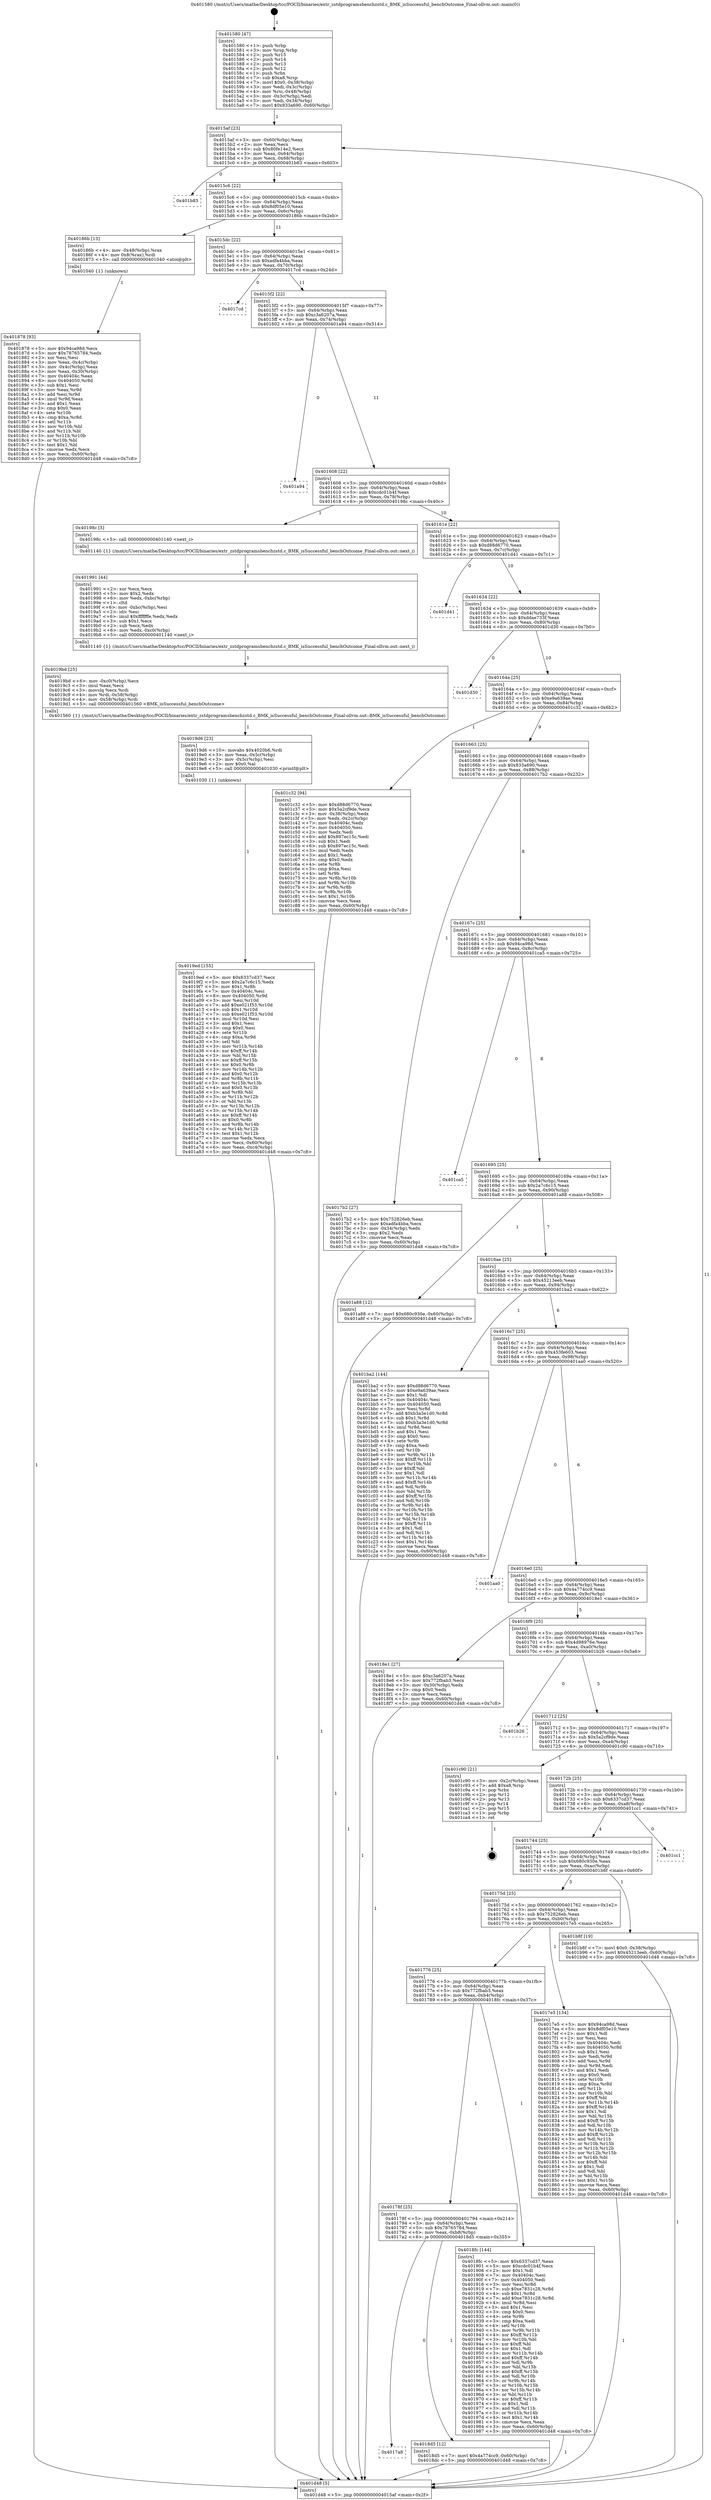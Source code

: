 digraph "0x401580" {
  label = "0x401580 (/mnt/c/Users/mathe/Desktop/tcc/POCII/binaries/extr_zstdprogramsbenchzstd.c_BMK_isSuccessful_benchOutcome_Final-ollvm.out::main(0))"
  labelloc = "t"
  node[shape=record]

  Entry [label="",width=0.3,height=0.3,shape=circle,fillcolor=black,style=filled]
  "0x4015af" [label="{
     0x4015af [23]\l
     | [instrs]\l
     &nbsp;&nbsp;0x4015af \<+3\>: mov -0x60(%rbp),%eax\l
     &nbsp;&nbsp;0x4015b2 \<+2\>: mov %eax,%ecx\l
     &nbsp;&nbsp;0x4015b4 \<+6\>: sub $0x80fe14e2,%ecx\l
     &nbsp;&nbsp;0x4015ba \<+3\>: mov %eax,-0x64(%rbp)\l
     &nbsp;&nbsp;0x4015bd \<+3\>: mov %ecx,-0x68(%rbp)\l
     &nbsp;&nbsp;0x4015c0 \<+6\>: je 0000000000401b83 \<main+0x603\>\l
  }"]
  "0x401b83" [label="{
     0x401b83\l
  }", style=dashed]
  "0x4015c6" [label="{
     0x4015c6 [22]\l
     | [instrs]\l
     &nbsp;&nbsp;0x4015c6 \<+5\>: jmp 00000000004015cb \<main+0x4b\>\l
     &nbsp;&nbsp;0x4015cb \<+3\>: mov -0x64(%rbp),%eax\l
     &nbsp;&nbsp;0x4015ce \<+5\>: sub $0x8df05e10,%eax\l
     &nbsp;&nbsp;0x4015d3 \<+3\>: mov %eax,-0x6c(%rbp)\l
     &nbsp;&nbsp;0x4015d6 \<+6\>: je 000000000040186b \<main+0x2eb\>\l
  }"]
  Exit [label="",width=0.3,height=0.3,shape=circle,fillcolor=black,style=filled,peripheries=2]
  "0x40186b" [label="{
     0x40186b [13]\l
     | [instrs]\l
     &nbsp;&nbsp;0x40186b \<+4\>: mov -0x48(%rbp),%rax\l
     &nbsp;&nbsp;0x40186f \<+4\>: mov 0x8(%rax),%rdi\l
     &nbsp;&nbsp;0x401873 \<+5\>: call 0000000000401040 \<atoi@plt\>\l
     | [calls]\l
     &nbsp;&nbsp;0x401040 \{1\} (unknown)\l
  }"]
  "0x4015dc" [label="{
     0x4015dc [22]\l
     | [instrs]\l
     &nbsp;&nbsp;0x4015dc \<+5\>: jmp 00000000004015e1 \<main+0x61\>\l
     &nbsp;&nbsp;0x4015e1 \<+3\>: mov -0x64(%rbp),%eax\l
     &nbsp;&nbsp;0x4015e4 \<+5\>: sub $0xadfa4bba,%eax\l
     &nbsp;&nbsp;0x4015e9 \<+3\>: mov %eax,-0x70(%rbp)\l
     &nbsp;&nbsp;0x4015ec \<+6\>: je 00000000004017cd \<main+0x24d\>\l
  }"]
  "0x4019ed" [label="{
     0x4019ed [155]\l
     | [instrs]\l
     &nbsp;&nbsp;0x4019ed \<+5\>: mov $0x6337cd37,%ecx\l
     &nbsp;&nbsp;0x4019f2 \<+5\>: mov $0x2a7c6c15,%edx\l
     &nbsp;&nbsp;0x4019f7 \<+3\>: mov $0x1,%r8b\l
     &nbsp;&nbsp;0x4019fa \<+7\>: mov 0x40404c,%esi\l
     &nbsp;&nbsp;0x401a01 \<+8\>: mov 0x404050,%r9d\l
     &nbsp;&nbsp;0x401a09 \<+3\>: mov %esi,%r10d\l
     &nbsp;&nbsp;0x401a0c \<+7\>: add $0xe021f53,%r10d\l
     &nbsp;&nbsp;0x401a13 \<+4\>: sub $0x1,%r10d\l
     &nbsp;&nbsp;0x401a17 \<+7\>: sub $0xe021f53,%r10d\l
     &nbsp;&nbsp;0x401a1e \<+4\>: imul %r10d,%esi\l
     &nbsp;&nbsp;0x401a22 \<+3\>: and $0x1,%esi\l
     &nbsp;&nbsp;0x401a25 \<+3\>: cmp $0x0,%esi\l
     &nbsp;&nbsp;0x401a28 \<+4\>: sete %r11b\l
     &nbsp;&nbsp;0x401a2c \<+4\>: cmp $0xa,%r9d\l
     &nbsp;&nbsp;0x401a30 \<+3\>: setl %bl\l
     &nbsp;&nbsp;0x401a33 \<+3\>: mov %r11b,%r14b\l
     &nbsp;&nbsp;0x401a36 \<+4\>: xor $0xff,%r14b\l
     &nbsp;&nbsp;0x401a3a \<+3\>: mov %bl,%r15b\l
     &nbsp;&nbsp;0x401a3d \<+4\>: xor $0xff,%r15b\l
     &nbsp;&nbsp;0x401a41 \<+4\>: xor $0x0,%r8b\l
     &nbsp;&nbsp;0x401a45 \<+3\>: mov %r14b,%r12b\l
     &nbsp;&nbsp;0x401a48 \<+4\>: and $0x0,%r12b\l
     &nbsp;&nbsp;0x401a4c \<+3\>: and %r8b,%r11b\l
     &nbsp;&nbsp;0x401a4f \<+3\>: mov %r15b,%r13b\l
     &nbsp;&nbsp;0x401a52 \<+4\>: and $0x0,%r13b\l
     &nbsp;&nbsp;0x401a56 \<+3\>: and %r8b,%bl\l
     &nbsp;&nbsp;0x401a59 \<+3\>: or %r11b,%r12b\l
     &nbsp;&nbsp;0x401a5c \<+3\>: or %bl,%r13b\l
     &nbsp;&nbsp;0x401a5f \<+3\>: xor %r13b,%r12b\l
     &nbsp;&nbsp;0x401a62 \<+3\>: or %r15b,%r14b\l
     &nbsp;&nbsp;0x401a65 \<+4\>: xor $0xff,%r14b\l
     &nbsp;&nbsp;0x401a69 \<+4\>: or $0x0,%r8b\l
     &nbsp;&nbsp;0x401a6d \<+3\>: and %r8b,%r14b\l
     &nbsp;&nbsp;0x401a70 \<+3\>: or %r14b,%r12b\l
     &nbsp;&nbsp;0x401a73 \<+4\>: test $0x1,%r12b\l
     &nbsp;&nbsp;0x401a77 \<+3\>: cmovne %edx,%ecx\l
     &nbsp;&nbsp;0x401a7a \<+3\>: mov %ecx,-0x60(%rbp)\l
     &nbsp;&nbsp;0x401a7d \<+6\>: mov %eax,-0xc4(%rbp)\l
     &nbsp;&nbsp;0x401a83 \<+5\>: jmp 0000000000401d48 \<main+0x7c8\>\l
  }"]
  "0x4017cd" [label="{
     0x4017cd\l
  }", style=dashed]
  "0x4015f2" [label="{
     0x4015f2 [22]\l
     | [instrs]\l
     &nbsp;&nbsp;0x4015f2 \<+5\>: jmp 00000000004015f7 \<main+0x77\>\l
     &nbsp;&nbsp;0x4015f7 \<+3\>: mov -0x64(%rbp),%eax\l
     &nbsp;&nbsp;0x4015fa \<+5\>: sub $0xc3a6207a,%eax\l
     &nbsp;&nbsp;0x4015ff \<+3\>: mov %eax,-0x74(%rbp)\l
     &nbsp;&nbsp;0x401602 \<+6\>: je 0000000000401a94 \<main+0x514\>\l
  }"]
  "0x4019d6" [label="{
     0x4019d6 [23]\l
     | [instrs]\l
     &nbsp;&nbsp;0x4019d6 \<+10\>: movabs $0x4020b6,%rdi\l
     &nbsp;&nbsp;0x4019e0 \<+3\>: mov %eax,-0x5c(%rbp)\l
     &nbsp;&nbsp;0x4019e3 \<+3\>: mov -0x5c(%rbp),%esi\l
     &nbsp;&nbsp;0x4019e6 \<+2\>: mov $0x0,%al\l
     &nbsp;&nbsp;0x4019e8 \<+5\>: call 0000000000401030 \<printf@plt\>\l
     | [calls]\l
     &nbsp;&nbsp;0x401030 \{1\} (unknown)\l
  }"]
  "0x401a94" [label="{
     0x401a94\l
  }", style=dashed]
  "0x401608" [label="{
     0x401608 [22]\l
     | [instrs]\l
     &nbsp;&nbsp;0x401608 \<+5\>: jmp 000000000040160d \<main+0x8d\>\l
     &nbsp;&nbsp;0x40160d \<+3\>: mov -0x64(%rbp),%eax\l
     &nbsp;&nbsp;0x401610 \<+5\>: sub $0xcdc01b4f,%eax\l
     &nbsp;&nbsp;0x401615 \<+3\>: mov %eax,-0x78(%rbp)\l
     &nbsp;&nbsp;0x401618 \<+6\>: je 000000000040198c \<main+0x40c\>\l
  }"]
  "0x4019bd" [label="{
     0x4019bd [25]\l
     | [instrs]\l
     &nbsp;&nbsp;0x4019bd \<+6\>: mov -0xc0(%rbp),%ecx\l
     &nbsp;&nbsp;0x4019c3 \<+3\>: imul %eax,%ecx\l
     &nbsp;&nbsp;0x4019c6 \<+3\>: movslq %ecx,%rdi\l
     &nbsp;&nbsp;0x4019c9 \<+4\>: mov %rdi,-0x58(%rbp)\l
     &nbsp;&nbsp;0x4019cd \<+4\>: mov -0x58(%rbp),%rdi\l
     &nbsp;&nbsp;0x4019d1 \<+5\>: call 0000000000401560 \<BMK_isSuccessful_benchOutcome\>\l
     | [calls]\l
     &nbsp;&nbsp;0x401560 \{1\} (/mnt/c/Users/mathe/Desktop/tcc/POCII/binaries/extr_zstdprogramsbenchzstd.c_BMK_isSuccessful_benchOutcome_Final-ollvm.out::BMK_isSuccessful_benchOutcome)\l
  }"]
  "0x40198c" [label="{
     0x40198c [5]\l
     | [instrs]\l
     &nbsp;&nbsp;0x40198c \<+5\>: call 0000000000401140 \<next_i\>\l
     | [calls]\l
     &nbsp;&nbsp;0x401140 \{1\} (/mnt/c/Users/mathe/Desktop/tcc/POCII/binaries/extr_zstdprogramsbenchzstd.c_BMK_isSuccessful_benchOutcome_Final-ollvm.out::next_i)\l
  }"]
  "0x40161e" [label="{
     0x40161e [22]\l
     | [instrs]\l
     &nbsp;&nbsp;0x40161e \<+5\>: jmp 0000000000401623 \<main+0xa3\>\l
     &nbsp;&nbsp;0x401623 \<+3\>: mov -0x64(%rbp),%eax\l
     &nbsp;&nbsp;0x401626 \<+5\>: sub $0xd88d6770,%eax\l
     &nbsp;&nbsp;0x40162b \<+3\>: mov %eax,-0x7c(%rbp)\l
     &nbsp;&nbsp;0x40162e \<+6\>: je 0000000000401d41 \<main+0x7c1\>\l
  }"]
  "0x401991" [label="{
     0x401991 [44]\l
     | [instrs]\l
     &nbsp;&nbsp;0x401991 \<+2\>: xor %ecx,%ecx\l
     &nbsp;&nbsp;0x401993 \<+5\>: mov $0x2,%edx\l
     &nbsp;&nbsp;0x401998 \<+6\>: mov %edx,-0xbc(%rbp)\l
     &nbsp;&nbsp;0x40199e \<+1\>: cltd\l
     &nbsp;&nbsp;0x40199f \<+6\>: mov -0xbc(%rbp),%esi\l
     &nbsp;&nbsp;0x4019a5 \<+2\>: idiv %esi\l
     &nbsp;&nbsp;0x4019a7 \<+6\>: imul $0xfffffffe,%edx,%edx\l
     &nbsp;&nbsp;0x4019ad \<+3\>: sub $0x1,%ecx\l
     &nbsp;&nbsp;0x4019b0 \<+2\>: sub %ecx,%edx\l
     &nbsp;&nbsp;0x4019b2 \<+6\>: mov %edx,-0xc0(%rbp)\l
     &nbsp;&nbsp;0x4019b8 \<+5\>: call 0000000000401140 \<next_i\>\l
     | [calls]\l
     &nbsp;&nbsp;0x401140 \{1\} (/mnt/c/Users/mathe/Desktop/tcc/POCII/binaries/extr_zstdprogramsbenchzstd.c_BMK_isSuccessful_benchOutcome_Final-ollvm.out::next_i)\l
  }"]
  "0x401d41" [label="{
     0x401d41\l
  }", style=dashed]
  "0x401634" [label="{
     0x401634 [22]\l
     | [instrs]\l
     &nbsp;&nbsp;0x401634 \<+5\>: jmp 0000000000401639 \<main+0xb9\>\l
     &nbsp;&nbsp;0x401639 \<+3\>: mov -0x64(%rbp),%eax\l
     &nbsp;&nbsp;0x40163c \<+5\>: sub $0xddae733f,%eax\l
     &nbsp;&nbsp;0x401641 \<+3\>: mov %eax,-0x80(%rbp)\l
     &nbsp;&nbsp;0x401644 \<+6\>: je 0000000000401d30 \<main+0x7b0\>\l
  }"]
  "0x4017a8" [label="{
     0x4017a8\l
  }", style=dashed]
  "0x401d30" [label="{
     0x401d30\l
  }", style=dashed]
  "0x40164a" [label="{
     0x40164a [25]\l
     | [instrs]\l
     &nbsp;&nbsp;0x40164a \<+5\>: jmp 000000000040164f \<main+0xcf\>\l
     &nbsp;&nbsp;0x40164f \<+3\>: mov -0x64(%rbp),%eax\l
     &nbsp;&nbsp;0x401652 \<+5\>: sub $0xe9a639ae,%eax\l
     &nbsp;&nbsp;0x401657 \<+6\>: mov %eax,-0x84(%rbp)\l
     &nbsp;&nbsp;0x40165d \<+6\>: je 0000000000401c32 \<main+0x6b2\>\l
  }"]
  "0x4018d5" [label="{
     0x4018d5 [12]\l
     | [instrs]\l
     &nbsp;&nbsp;0x4018d5 \<+7\>: movl $0x4a774cc9,-0x60(%rbp)\l
     &nbsp;&nbsp;0x4018dc \<+5\>: jmp 0000000000401d48 \<main+0x7c8\>\l
  }"]
  "0x401c32" [label="{
     0x401c32 [94]\l
     | [instrs]\l
     &nbsp;&nbsp;0x401c32 \<+5\>: mov $0xd88d6770,%eax\l
     &nbsp;&nbsp;0x401c37 \<+5\>: mov $0x5a2cf9de,%ecx\l
     &nbsp;&nbsp;0x401c3c \<+3\>: mov -0x38(%rbp),%edx\l
     &nbsp;&nbsp;0x401c3f \<+3\>: mov %edx,-0x2c(%rbp)\l
     &nbsp;&nbsp;0x401c42 \<+7\>: mov 0x40404c,%edx\l
     &nbsp;&nbsp;0x401c49 \<+7\>: mov 0x404050,%esi\l
     &nbsp;&nbsp;0x401c50 \<+2\>: mov %edx,%edi\l
     &nbsp;&nbsp;0x401c52 \<+6\>: add $0x897ec15c,%edi\l
     &nbsp;&nbsp;0x401c58 \<+3\>: sub $0x1,%edi\l
     &nbsp;&nbsp;0x401c5b \<+6\>: sub $0x897ec15c,%edi\l
     &nbsp;&nbsp;0x401c61 \<+3\>: imul %edi,%edx\l
     &nbsp;&nbsp;0x401c64 \<+3\>: and $0x1,%edx\l
     &nbsp;&nbsp;0x401c67 \<+3\>: cmp $0x0,%edx\l
     &nbsp;&nbsp;0x401c6a \<+4\>: sete %r8b\l
     &nbsp;&nbsp;0x401c6e \<+3\>: cmp $0xa,%esi\l
     &nbsp;&nbsp;0x401c71 \<+4\>: setl %r9b\l
     &nbsp;&nbsp;0x401c75 \<+3\>: mov %r8b,%r10b\l
     &nbsp;&nbsp;0x401c78 \<+3\>: and %r9b,%r10b\l
     &nbsp;&nbsp;0x401c7b \<+3\>: xor %r9b,%r8b\l
     &nbsp;&nbsp;0x401c7e \<+3\>: or %r8b,%r10b\l
     &nbsp;&nbsp;0x401c81 \<+4\>: test $0x1,%r10b\l
     &nbsp;&nbsp;0x401c85 \<+3\>: cmovne %ecx,%eax\l
     &nbsp;&nbsp;0x401c88 \<+3\>: mov %eax,-0x60(%rbp)\l
     &nbsp;&nbsp;0x401c8b \<+5\>: jmp 0000000000401d48 \<main+0x7c8\>\l
  }"]
  "0x401663" [label="{
     0x401663 [25]\l
     | [instrs]\l
     &nbsp;&nbsp;0x401663 \<+5\>: jmp 0000000000401668 \<main+0xe8\>\l
     &nbsp;&nbsp;0x401668 \<+3\>: mov -0x64(%rbp),%eax\l
     &nbsp;&nbsp;0x40166b \<+5\>: sub $0x833a690,%eax\l
     &nbsp;&nbsp;0x401670 \<+6\>: mov %eax,-0x88(%rbp)\l
     &nbsp;&nbsp;0x401676 \<+6\>: je 00000000004017b2 \<main+0x232\>\l
  }"]
  "0x40178f" [label="{
     0x40178f [25]\l
     | [instrs]\l
     &nbsp;&nbsp;0x40178f \<+5\>: jmp 0000000000401794 \<main+0x214\>\l
     &nbsp;&nbsp;0x401794 \<+3\>: mov -0x64(%rbp),%eax\l
     &nbsp;&nbsp;0x401797 \<+5\>: sub $0x78765784,%eax\l
     &nbsp;&nbsp;0x40179c \<+6\>: mov %eax,-0xb8(%rbp)\l
     &nbsp;&nbsp;0x4017a2 \<+6\>: je 00000000004018d5 \<main+0x355\>\l
  }"]
  "0x4017b2" [label="{
     0x4017b2 [27]\l
     | [instrs]\l
     &nbsp;&nbsp;0x4017b2 \<+5\>: mov $0x752826eb,%eax\l
     &nbsp;&nbsp;0x4017b7 \<+5\>: mov $0xadfa4bba,%ecx\l
     &nbsp;&nbsp;0x4017bc \<+3\>: mov -0x34(%rbp),%edx\l
     &nbsp;&nbsp;0x4017bf \<+3\>: cmp $0x2,%edx\l
     &nbsp;&nbsp;0x4017c2 \<+3\>: cmovne %ecx,%eax\l
     &nbsp;&nbsp;0x4017c5 \<+3\>: mov %eax,-0x60(%rbp)\l
     &nbsp;&nbsp;0x4017c8 \<+5\>: jmp 0000000000401d48 \<main+0x7c8\>\l
  }"]
  "0x40167c" [label="{
     0x40167c [25]\l
     | [instrs]\l
     &nbsp;&nbsp;0x40167c \<+5\>: jmp 0000000000401681 \<main+0x101\>\l
     &nbsp;&nbsp;0x401681 \<+3\>: mov -0x64(%rbp),%eax\l
     &nbsp;&nbsp;0x401684 \<+5\>: sub $0x94ca98d,%eax\l
     &nbsp;&nbsp;0x401689 \<+6\>: mov %eax,-0x8c(%rbp)\l
     &nbsp;&nbsp;0x40168f \<+6\>: je 0000000000401ca5 \<main+0x725\>\l
  }"]
  "0x401d48" [label="{
     0x401d48 [5]\l
     | [instrs]\l
     &nbsp;&nbsp;0x401d48 \<+5\>: jmp 00000000004015af \<main+0x2f\>\l
  }"]
  "0x401580" [label="{
     0x401580 [47]\l
     | [instrs]\l
     &nbsp;&nbsp;0x401580 \<+1\>: push %rbp\l
     &nbsp;&nbsp;0x401581 \<+3\>: mov %rsp,%rbp\l
     &nbsp;&nbsp;0x401584 \<+2\>: push %r15\l
     &nbsp;&nbsp;0x401586 \<+2\>: push %r14\l
     &nbsp;&nbsp;0x401588 \<+2\>: push %r13\l
     &nbsp;&nbsp;0x40158a \<+2\>: push %r12\l
     &nbsp;&nbsp;0x40158c \<+1\>: push %rbx\l
     &nbsp;&nbsp;0x40158d \<+7\>: sub $0xa8,%rsp\l
     &nbsp;&nbsp;0x401594 \<+7\>: movl $0x0,-0x38(%rbp)\l
     &nbsp;&nbsp;0x40159b \<+3\>: mov %edi,-0x3c(%rbp)\l
     &nbsp;&nbsp;0x40159e \<+4\>: mov %rsi,-0x48(%rbp)\l
     &nbsp;&nbsp;0x4015a2 \<+3\>: mov -0x3c(%rbp),%edi\l
     &nbsp;&nbsp;0x4015a5 \<+3\>: mov %edi,-0x34(%rbp)\l
     &nbsp;&nbsp;0x4015a8 \<+7\>: movl $0x833a690,-0x60(%rbp)\l
  }"]
  "0x4018fc" [label="{
     0x4018fc [144]\l
     | [instrs]\l
     &nbsp;&nbsp;0x4018fc \<+5\>: mov $0x6337cd37,%eax\l
     &nbsp;&nbsp;0x401901 \<+5\>: mov $0xcdc01b4f,%ecx\l
     &nbsp;&nbsp;0x401906 \<+2\>: mov $0x1,%dl\l
     &nbsp;&nbsp;0x401908 \<+7\>: mov 0x40404c,%esi\l
     &nbsp;&nbsp;0x40190f \<+7\>: mov 0x404050,%edi\l
     &nbsp;&nbsp;0x401916 \<+3\>: mov %esi,%r8d\l
     &nbsp;&nbsp;0x401919 \<+7\>: sub $0xe7831c28,%r8d\l
     &nbsp;&nbsp;0x401920 \<+4\>: sub $0x1,%r8d\l
     &nbsp;&nbsp;0x401924 \<+7\>: add $0xe7831c28,%r8d\l
     &nbsp;&nbsp;0x40192b \<+4\>: imul %r8d,%esi\l
     &nbsp;&nbsp;0x40192f \<+3\>: and $0x1,%esi\l
     &nbsp;&nbsp;0x401932 \<+3\>: cmp $0x0,%esi\l
     &nbsp;&nbsp;0x401935 \<+4\>: sete %r9b\l
     &nbsp;&nbsp;0x401939 \<+3\>: cmp $0xa,%edi\l
     &nbsp;&nbsp;0x40193c \<+4\>: setl %r10b\l
     &nbsp;&nbsp;0x401940 \<+3\>: mov %r9b,%r11b\l
     &nbsp;&nbsp;0x401943 \<+4\>: xor $0xff,%r11b\l
     &nbsp;&nbsp;0x401947 \<+3\>: mov %r10b,%bl\l
     &nbsp;&nbsp;0x40194a \<+3\>: xor $0xff,%bl\l
     &nbsp;&nbsp;0x40194d \<+3\>: xor $0x1,%dl\l
     &nbsp;&nbsp;0x401950 \<+3\>: mov %r11b,%r14b\l
     &nbsp;&nbsp;0x401953 \<+4\>: and $0xff,%r14b\l
     &nbsp;&nbsp;0x401957 \<+3\>: and %dl,%r9b\l
     &nbsp;&nbsp;0x40195a \<+3\>: mov %bl,%r15b\l
     &nbsp;&nbsp;0x40195d \<+4\>: and $0xff,%r15b\l
     &nbsp;&nbsp;0x401961 \<+3\>: and %dl,%r10b\l
     &nbsp;&nbsp;0x401964 \<+3\>: or %r9b,%r14b\l
     &nbsp;&nbsp;0x401967 \<+3\>: or %r10b,%r15b\l
     &nbsp;&nbsp;0x40196a \<+3\>: xor %r15b,%r14b\l
     &nbsp;&nbsp;0x40196d \<+3\>: or %bl,%r11b\l
     &nbsp;&nbsp;0x401970 \<+4\>: xor $0xff,%r11b\l
     &nbsp;&nbsp;0x401974 \<+3\>: or $0x1,%dl\l
     &nbsp;&nbsp;0x401977 \<+3\>: and %dl,%r11b\l
     &nbsp;&nbsp;0x40197a \<+3\>: or %r11b,%r14b\l
     &nbsp;&nbsp;0x40197d \<+4\>: test $0x1,%r14b\l
     &nbsp;&nbsp;0x401981 \<+3\>: cmovne %ecx,%eax\l
     &nbsp;&nbsp;0x401984 \<+3\>: mov %eax,-0x60(%rbp)\l
     &nbsp;&nbsp;0x401987 \<+5\>: jmp 0000000000401d48 \<main+0x7c8\>\l
  }"]
  "0x401ca5" [label="{
     0x401ca5\l
  }", style=dashed]
  "0x401695" [label="{
     0x401695 [25]\l
     | [instrs]\l
     &nbsp;&nbsp;0x401695 \<+5\>: jmp 000000000040169a \<main+0x11a\>\l
     &nbsp;&nbsp;0x40169a \<+3\>: mov -0x64(%rbp),%eax\l
     &nbsp;&nbsp;0x40169d \<+5\>: sub $0x2a7c6c15,%eax\l
     &nbsp;&nbsp;0x4016a2 \<+6\>: mov %eax,-0x90(%rbp)\l
     &nbsp;&nbsp;0x4016a8 \<+6\>: je 0000000000401a88 \<main+0x508\>\l
  }"]
  "0x401878" [label="{
     0x401878 [93]\l
     | [instrs]\l
     &nbsp;&nbsp;0x401878 \<+5\>: mov $0x94ca98d,%ecx\l
     &nbsp;&nbsp;0x40187d \<+5\>: mov $0x78765784,%edx\l
     &nbsp;&nbsp;0x401882 \<+2\>: xor %esi,%esi\l
     &nbsp;&nbsp;0x401884 \<+3\>: mov %eax,-0x4c(%rbp)\l
     &nbsp;&nbsp;0x401887 \<+3\>: mov -0x4c(%rbp),%eax\l
     &nbsp;&nbsp;0x40188a \<+3\>: mov %eax,-0x30(%rbp)\l
     &nbsp;&nbsp;0x40188d \<+7\>: mov 0x40404c,%eax\l
     &nbsp;&nbsp;0x401894 \<+8\>: mov 0x404050,%r8d\l
     &nbsp;&nbsp;0x40189c \<+3\>: sub $0x1,%esi\l
     &nbsp;&nbsp;0x40189f \<+3\>: mov %eax,%r9d\l
     &nbsp;&nbsp;0x4018a2 \<+3\>: add %esi,%r9d\l
     &nbsp;&nbsp;0x4018a5 \<+4\>: imul %r9d,%eax\l
     &nbsp;&nbsp;0x4018a9 \<+3\>: and $0x1,%eax\l
     &nbsp;&nbsp;0x4018ac \<+3\>: cmp $0x0,%eax\l
     &nbsp;&nbsp;0x4018af \<+4\>: sete %r10b\l
     &nbsp;&nbsp;0x4018b3 \<+4\>: cmp $0xa,%r8d\l
     &nbsp;&nbsp;0x4018b7 \<+4\>: setl %r11b\l
     &nbsp;&nbsp;0x4018bb \<+3\>: mov %r10b,%bl\l
     &nbsp;&nbsp;0x4018be \<+3\>: and %r11b,%bl\l
     &nbsp;&nbsp;0x4018c1 \<+3\>: xor %r11b,%r10b\l
     &nbsp;&nbsp;0x4018c4 \<+3\>: or %r10b,%bl\l
     &nbsp;&nbsp;0x4018c7 \<+3\>: test $0x1,%bl\l
     &nbsp;&nbsp;0x4018ca \<+3\>: cmovne %edx,%ecx\l
     &nbsp;&nbsp;0x4018cd \<+3\>: mov %ecx,-0x60(%rbp)\l
     &nbsp;&nbsp;0x4018d0 \<+5\>: jmp 0000000000401d48 \<main+0x7c8\>\l
  }"]
  "0x401a88" [label="{
     0x401a88 [12]\l
     | [instrs]\l
     &nbsp;&nbsp;0x401a88 \<+7\>: movl $0x680c930e,-0x60(%rbp)\l
     &nbsp;&nbsp;0x401a8f \<+5\>: jmp 0000000000401d48 \<main+0x7c8\>\l
  }"]
  "0x4016ae" [label="{
     0x4016ae [25]\l
     | [instrs]\l
     &nbsp;&nbsp;0x4016ae \<+5\>: jmp 00000000004016b3 \<main+0x133\>\l
     &nbsp;&nbsp;0x4016b3 \<+3\>: mov -0x64(%rbp),%eax\l
     &nbsp;&nbsp;0x4016b6 \<+5\>: sub $0x45213eeb,%eax\l
     &nbsp;&nbsp;0x4016bb \<+6\>: mov %eax,-0x94(%rbp)\l
     &nbsp;&nbsp;0x4016c1 \<+6\>: je 0000000000401ba2 \<main+0x622\>\l
  }"]
  "0x401776" [label="{
     0x401776 [25]\l
     | [instrs]\l
     &nbsp;&nbsp;0x401776 \<+5\>: jmp 000000000040177b \<main+0x1fb\>\l
     &nbsp;&nbsp;0x40177b \<+3\>: mov -0x64(%rbp),%eax\l
     &nbsp;&nbsp;0x40177e \<+5\>: sub $0x772fbab3,%eax\l
     &nbsp;&nbsp;0x401783 \<+6\>: mov %eax,-0xb4(%rbp)\l
     &nbsp;&nbsp;0x401789 \<+6\>: je 00000000004018fc \<main+0x37c\>\l
  }"]
  "0x401ba2" [label="{
     0x401ba2 [144]\l
     | [instrs]\l
     &nbsp;&nbsp;0x401ba2 \<+5\>: mov $0xd88d6770,%eax\l
     &nbsp;&nbsp;0x401ba7 \<+5\>: mov $0xe9a639ae,%ecx\l
     &nbsp;&nbsp;0x401bac \<+2\>: mov $0x1,%dl\l
     &nbsp;&nbsp;0x401bae \<+7\>: mov 0x40404c,%esi\l
     &nbsp;&nbsp;0x401bb5 \<+7\>: mov 0x404050,%edi\l
     &nbsp;&nbsp;0x401bbc \<+3\>: mov %esi,%r8d\l
     &nbsp;&nbsp;0x401bbf \<+7\>: add $0xb3a3e1d0,%r8d\l
     &nbsp;&nbsp;0x401bc6 \<+4\>: sub $0x1,%r8d\l
     &nbsp;&nbsp;0x401bca \<+7\>: sub $0xb3a3e1d0,%r8d\l
     &nbsp;&nbsp;0x401bd1 \<+4\>: imul %r8d,%esi\l
     &nbsp;&nbsp;0x401bd5 \<+3\>: and $0x1,%esi\l
     &nbsp;&nbsp;0x401bd8 \<+3\>: cmp $0x0,%esi\l
     &nbsp;&nbsp;0x401bdb \<+4\>: sete %r9b\l
     &nbsp;&nbsp;0x401bdf \<+3\>: cmp $0xa,%edi\l
     &nbsp;&nbsp;0x401be2 \<+4\>: setl %r10b\l
     &nbsp;&nbsp;0x401be6 \<+3\>: mov %r9b,%r11b\l
     &nbsp;&nbsp;0x401be9 \<+4\>: xor $0xff,%r11b\l
     &nbsp;&nbsp;0x401bed \<+3\>: mov %r10b,%bl\l
     &nbsp;&nbsp;0x401bf0 \<+3\>: xor $0xff,%bl\l
     &nbsp;&nbsp;0x401bf3 \<+3\>: xor $0x1,%dl\l
     &nbsp;&nbsp;0x401bf6 \<+3\>: mov %r11b,%r14b\l
     &nbsp;&nbsp;0x401bf9 \<+4\>: and $0xff,%r14b\l
     &nbsp;&nbsp;0x401bfd \<+3\>: and %dl,%r9b\l
     &nbsp;&nbsp;0x401c00 \<+3\>: mov %bl,%r15b\l
     &nbsp;&nbsp;0x401c03 \<+4\>: and $0xff,%r15b\l
     &nbsp;&nbsp;0x401c07 \<+3\>: and %dl,%r10b\l
     &nbsp;&nbsp;0x401c0a \<+3\>: or %r9b,%r14b\l
     &nbsp;&nbsp;0x401c0d \<+3\>: or %r10b,%r15b\l
     &nbsp;&nbsp;0x401c10 \<+3\>: xor %r15b,%r14b\l
     &nbsp;&nbsp;0x401c13 \<+3\>: or %bl,%r11b\l
     &nbsp;&nbsp;0x401c16 \<+4\>: xor $0xff,%r11b\l
     &nbsp;&nbsp;0x401c1a \<+3\>: or $0x1,%dl\l
     &nbsp;&nbsp;0x401c1d \<+3\>: and %dl,%r11b\l
     &nbsp;&nbsp;0x401c20 \<+3\>: or %r11b,%r14b\l
     &nbsp;&nbsp;0x401c23 \<+4\>: test $0x1,%r14b\l
     &nbsp;&nbsp;0x401c27 \<+3\>: cmovne %ecx,%eax\l
     &nbsp;&nbsp;0x401c2a \<+3\>: mov %eax,-0x60(%rbp)\l
     &nbsp;&nbsp;0x401c2d \<+5\>: jmp 0000000000401d48 \<main+0x7c8\>\l
  }"]
  "0x4016c7" [label="{
     0x4016c7 [25]\l
     | [instrs]\l
     &nbsp;&nbsp;0x4016c7 \<+5\>: jmp 00000000004016cc \<main+0x14c\>\l
     &nbsp;&nbsp;0x4016cc \<+3\>: mov -0x64(%rbp),%eax\l
     &nbsp;&nbsp;0x4016cf \<+5\>: sub $0x453fe603,%eax\l
     &nbsp;&nbsp;0x4016d4 \<+6\>: mov %eax,-0x98(%rbp)\l
     &nbsp;&nbsp;0x4016da \<+6\>: je 0000000000401aa0 \<main+0x520\>\l
  }"]
  "0x4017e5" [label="{
     0x4017e5 [134]\l
     | [instrs]\l
     &nbsp;&nbsp;0x4017e5 \<+5\>: mov $0x94ca98d,%eax\l
     &nbsp;&nbsp;0x4017ea \<+5\>: mov $0x8df05e10,%ecx\l
     &nbsp;&nbsp;0x4017ef \<+2\>: mov $0x1,%dl\l
     &nbsp;&nbsp;0x4017f1 \<+2\>: xor %esi,%esi\l
     &nbsp;&nbsp;0x4017f3 \<+7\>: mov 0x40404c,%edi\l
     &nbsp;&nbsp;0x4017fa \<+8\>: mov 0x404050,%r8d\l
     &nbsp;&nbsp;0x401802 \<+3\>: sub $0x1,%esi\l
     &nbsp;&nbsp;0x401805 \<+3\>: mov %edi,%r9d\l
     &nbsp;&nbsp;0x401808 \<+3\>: add %esi,%r9d\l
     &nbsp;&nbsp;0x40180b \<+4\>: imul %r9d,%edi\l
     &nbsp;&nbsp;0x40180f \<+3\>: and $0x1,%edi\l
     &nbsp;&nbsp;0x401812 \<+3\>: cmp $0x0,%edi\l
     &nbsp;&nbsp;0x401815 \<+4\>: sete %r10b\l
     &nbsp;&nbsp;0x401819 \<+4\>: cmp $0xa,%r8d\l
     &nbsp;&nbsp;0x40181d \<+4\>: setl %r11b\l
     &nbsp;&nbsp;0x401821 \<+3\>: mov %r10b,%bl\l
     &nbsp;&nbsp;0x401824 \<+3\>: xor $0xff,%bl\l
     &nbsp;&nbsp;0x401827 \<+3\>: mov %r11b,%r14b\l
     &nbsp;&nbsp;0x40182a \<+4\>: xor $0xff,%r14b\l
     &nbsp;&nbsp;0x40182e \<+3\>: xor $0x1,%dl\l
     &nbsp;&nbsp;0x401831 \<+3\>: mov %bl,%r15b\l
     &nbsp;&nbsp;0x401834 \<+4\>: and $0xff,%r15b\l
     &nbsp;&nbsp;0x401838 \<+3\>: and %dl,%r10b\l
     &nbsp;&nbsp;0x40183b \<+3\>: mov %r14b,%r12b\l
     &nbsp;&nbsp;0x40183e \<+4\>: and $0xff,%r12b\l
     &nbsp;&nbsp;0x401842 \<+3\>: and %dl,%r11b\l
     &nbsp;&nbsp;0x401845 \<+3\>: or %r10b,%r15b\l
     &nbsp;&nbsp;0x401848 \<+3\>: or %r11b,%r12b\l
     &nbsp;&nbsp;0x40184b \<+3\>: xor %r12b,%r15b\l
     &nbsp;&nbsp;0x40184e \<+3\>: or %r14b,%bl\l
     &nbsp;&nbsp;0x401851 \<+3\>: xor $0xff,%bl\l
     &nbsp;&nbsp;0x401854 \<+3\>: or $0x1,%dl\l
     &nbsp;&nbsp;0x401857 \<+2\>: and %dl,%bl\l
     &nbsp;&nbsp;0x401859 \<+3\>: or %bl,%r15b\l
     &nbsp;&nbsp;0x40185c \<+4\>: test $0x1,%r15b\l
     &nbsp;&nbsp;0x401860 \<+3\>: cmovne %ecx,%eax\l
     &nbsp;&nbsp;0x401863 \<+3\>: mov %eax,-0x60(%rbp)\l
     &nbsp;&nbsp;0x401866 \<+5\>: jmp 0000000000401d48 \<main+0x7c8\>\l
  }"]
  "0x401aa0" [label="{
     0x401aa0\l
  }", style=dashed]
  "0x4016e0" [label="{
     0x4016e0 [25]\l
     | [instrs]\l
     &nbsp;&nbsp;0x4016e0 \<+5\>: jmp 00000000004016e5 \<main+0x165\>\l
     &nbsp;&nbsp;0x4016e5 \<+3\>: mov -0x64(%rbp),%eax\l
     &nbsp;&nbsp;0x4016e8 \<+5\>: sub $0x4a774cc9,%eax\l
     &nbsp;&nbsp;0x4016ed \<+6\>: mov %eax,-0x9c(%rbp)\l
     &nbsp;&nbsp;0x4016f3 \<+6\>: je 00000000004018e1 \<main+0x361\>\l
  }"]
  "0x40175d" [label="{
     0x40175d [25]\l
     | [instrs]\l
     &nbsp;&nbsp;0x40175d \<+5\>: jmp 0000000000401762 \<main+0x1e2\>\l
     &nbsp;&nbsp;0x401762 \<+3\>: mov -0x64(%rbp),%eax\l
     &nbsp;&nbsp;0x401765 \<+5\>: sub $0x752826eb,%eax\l
     &nbsp;&nbsp;0x40176a \<+6\>: mov %eax,-0xb0(%rbp)\l
     &nbsp;&nbsp;0x401770 \<+6\>: je 00000000004017e5 \<main+0x265\>\l
  }"]
  "0x4018e1" [label="{
     0x4018e1 [27]\l
     | [instrs]\l
     &nbsp;&nbsp;0x4018e1 \<+5\>: mov $0xc3a6207a,%eax\l
     &nbsp;&nbsp;0x4018e6 \<+5\>: mov $0x772fbab3,%ecx\l
     &nbsp;&nbsp;0x4018eb \<+3\>: mov -0x30(%rbp),%edx\l
     &nbsp;&nbsp;0x4018ee \<+3\>: cmp $0x0,%edx\l
     &nbsp;&nbsp;0x4018f1 \<+3\>: cmove %ecx,%eax\l
     &nbsp;&nbsp;0x4018f4 \<+3\>: mov %eax,-0x60(%rbp)\l
     &nbsp;&nbsp;0x4018f7 \<+5\>: jmp 0000000000401d48 \<main+0x7c8\>\l
  }"]
  "0x4016f9" [label="{
     0x4016f9 [25]\l
     | [instrs]\l
     &nbsp;&nbsp;0x4016f9 \<+5\>: jmp 00000000004016fe \<main+0x17e\>\l
     &nbsp;&nbsp;0x4016fe \<+3\>: mov -0x64(%rbp),%eax\l
     &nbsp;&nbsp;0x401701 \<+5\>: sub $0x4d98976e,%eax\l
     &nbsp;&nbsp;0x401706 \<+6\>: mov %eax,-0xa0(%rbp)\l
     &nbsp;&nbsp;0x40170c \<+6\>: je 0000000000401b26 \<main+0x5a6\>\l
  }"]
  "0x401b8f" [label="{
     0x401b8f [19]\l
     | [instrs]\l
     &nbsp;&nbsp;0x401b8f \<+7\>: movl $0x0,-0x38(%rbp)\l
     &nbsp;&nbsp;0x401b96 \<+7\>: movl $0x45213eeb,-0x60(%rbp)\l
     &nbsp;&nbsp;0x401b9d \<+5\>: jmp 0000000000401d48 \<main+0x7c8\>\l
  }"]
  "0x401b26" [label="{
     0x401b26\l
  }", style=dashed]
  "0x401712" [label="{
     0x401712 [25]\l
     | [instrs]\l
     &nbsp;&nbsp;0x401712 \<+5\>: jmp 0000000000401717 \<main+0x197\>\l
     &nbsp;&nbsp;0x401717 \<+3\>: mov -0x64(%rbp),%eax\l
     &nbsp;&nbsp;0x40171a \<+5\>: sub $0x5a2cf9de,%eax\l
     &nbsp;&nbsp;0x40171f \<+6\>: mov %eax,-0xa4(%rbp)\l
     &nbsp;&nbsp;0x401725 \<+6\>: je 0000000000401c90 \<main+0x710\>\l
  }"]
  "0x401744" [label="{
     0x401744 [25]\l
     | [instrs]\l
     &nbsp;&nbsp;0x401744 \<+5\>: jmp 0000000000401749 \<main+0x1c9\>\l
     &nbsp;&nbsp;0x401749 \<+3\>: mov -0x64(%rbp),%eax\l
     &nbsp;&nbsp;0x40174c \<+5\>: sub $0x680c930e,%eax\l
     &nbsp;&nbsp;0x401751 \<+6\>: mov %eax,-0xac(%rbp)\l
     &nbsp;&nbsp;0x401757 \<+6\>: je 0000000000401b8f \<main+0x60f\>\l
  }"]
  "0x401c90" [label="{
     0x401c90 [21]\l
     | [instrs]\l
     &nbsp;&nbsp;0x401c90 \<+3\>: mov -0x2c(%rbp),%eax\l
     &nbsp;&nbsp;0x401c93 \<+7\>: add $0xa8,%rsp\l
     &nbsp;&nbsp;0x401c9a \<+1\>: pop %rbx\l
     &nbsp;&nbsp;0x401c9b \<+2\>: pop %r12\l
     &nbsp;&nbsp;0x401c9d \<+2\>: pop %r13\l
     &nbsp;&nbsp;0x401c9f \<+2\>: pop %r14\l
     &nbsp;&nbsp;0x401ca1 \<+2\>: pop %r15\l
     &nbsp;&nbsp;0x401ca3 \<+1\>: pop %rbp\l
     &nbsp;&nbsp;0x401ca4 \<+1\>: ret\l
  }"]
  "0x40172b" [label="{
     0x40172b [25]\l
     | [instrs]\l
     &nbsp;&nbsp;0x40172b \<+5\>: jmp 0000000000401730 \<main+0x1b0\>\l
     &nbsp;&nbsp;0x401730 \<+3\>: mov -0x64(%rbp),%eax\l
     &nbsp;&nbsp;0x401733 \<+5\>: sub $0x6337cd37,%eax\l
     &nbsp;&nbsp;0x401738 \<+6\>: mov %eax,-0xa8(%rbp)\l
     &nbsp;&nbsp;0x40173e \<+6\>: je 0000000000401cc1 \<main+0x741\>\l
  }"]
  "0x401cc1" [label="{
     0x401cc1\l
  }", style=dashed]
  Entry -> "0x401580" [label=" 1"]
  "0x4015af" -> "0x401b83" [label=" 0"]
  "0x4015af" -> "0x4015c6" [label=" 12"]
  "0x401c90" -> Exit [label=" 1"]
  "0x4015c6" -> "0x40186b" [label=" 1"]
  "0x4015c6" -> "0x4015dc" [label=" 11"]
  "0x401c32" -> "0x401d48" [label=" 1"]
  "0x4015dc" -> "0x4017cd" [label=" 0"]
  "0x4015dc" -> "0x4015f2" [label=" 11"]
  "0x401ba2" -> "0x401d48" [label=" 1"]
  "0x4015f2" -> "0x401a94" [label=" 0"]
  "0x4015f2" -> "0x401608" [label=" 11"]
  "0x401b8f" -> "0x401d48" [label=" 1"]
  "0x401608" -> "0x40198c" [label=" 1"]
  "0x401608" -> "0x40161e" [label=" 10"]
  "0x401a88" -> "0x401d48" [label=" 1"]
  "0x40161e" -> "0x401d41" [label=" 0"]
  "0x40161e" -> "0x401634" [label=" 10"]
  "0x4019ed" -> "0x401d48" [label=" 1"]
  "0x401634" -> "0x401d30" [label=" 0"]
  "0x401634" -> "0x40164a" [label=" 10"]
  "0x4019d6" -> "0x4019ed" [label=" 1"]
  "0x40164a" -> "0x401c32" [label=" 1"]
  "0x40164a" -> "0x401663" [label=" 9"]
  "0x4019bd" -> "0x4019d6" [label=" 1"]
  "0x401663" -> "0x4017b2" [label=" 1"]
  "0x401663" -> "0x40167c" [label=" 8"]
  "0x4017b2" -> "0x401d48" [label=" 1"]
  "0x401580" -> "0x4015af" [label=" 1"]
  "0x401d48" -> "0x4015af" [label=" 11"]
  "0x40198c" -> "0x401991" [label=" 1"]
  "0x40167c" -> "0x401ca5" [label=" 0"]
  "0x40167c" -> "0x401695" [label=" 8"]
  "0x4018fc" -> "0x401d48" [label=" 1"]
  "0x401695" -> "0x401a88" [label=" 1"]
  "0x401695" -> "0x4016ae" [label=" 7"]
  "0x4018d5" -> "0x401d48" [label=" 1"]
  "0x4016ae" -> "0x401ba2" [label=" 1"]
  "0x4016ae" -> "0x4016c7" [label=" 6"]
  "0x40178f" -> "0x4017a8" [label=" 0"]
  "0x4016c7" -> "0x401aa0" [label=" 0"]
  "0x4016c7" -> "0x4016e0" [label=" 6"]
  "0x40178f" -> "0x4018d5" [label=" 1"]
  "0x4016e0" -> "0x4018e1" [label=" 1"]
  "0x4016e0" -> "0x4016f9" [label=" 5"]
  "0x401776" -> "0x40178f" [label=" 1"]
  "0x4016f9" -> "0x401b26" [label=" 0"]
  "0x4016f9" -> "0x401712" [label=" 5"]
  "0x401776" -> "0x4018fc" [label=" 1"]
  "0x401712" -> "0x401c90" [label=" 1"]
  "0x401712" -> "0x40172b" [label=" 4"]
  "0x401878" -> "0x401d48" [label=" 1"]
  "0x40172b" -> "0x401cc1" [label=" 0"]
  "0x40172b" -> "0x401744" [label=" 4"]
  "0x4018e1" -> "0x401d48" [label=" 1"]
  "0x401744" -> "0x401b8f" [label=" 1"]
  "0x401744" -> "0x40175d" [label=" 3"]
  "0x401991" -> "0x4019bd" [label=" 1"]
  "0x40175d" -> "0x4017e5" [label=" 1"]
  "0x40175d" -> "0x401776" [label=" 2"]
  "0x4017e5" -> "0x401d48" [label=" 1"]
  "0x40186b" -> "0x401878" [label=" 1"]
}
